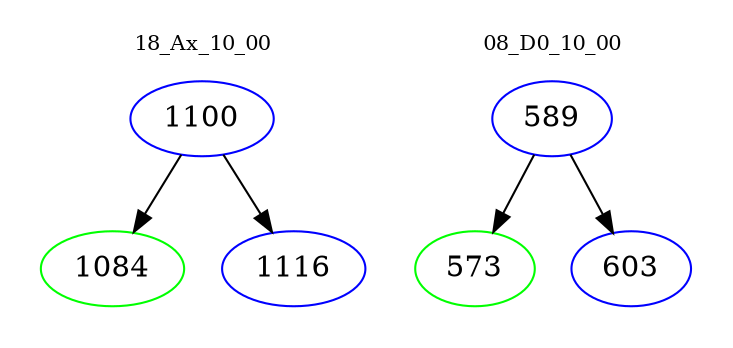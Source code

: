 digraph{
subgraph cluster_0 {
color = white
label = "18_Ax_10_00";
fontsize=10;
T0_1100 [label="1100", color="blue"]
T0_1100 -> T0_1084 [color="black"]
T0_1084 [label="1084", color="green"]
T0_1100 -> T0_1116 [color="black"]
T0_1116 [label="1116", color="blue"]
}
subgraph cluster_1 {
color = white
label = "08_D0_10_00";
fontsize=10;
T1_589 [label="589", color="blue"]
T1_589 -> T1_573 [color="black"]
T1_573 [label="573", color="green"]
T1_589 -> T1_603 [color="black"]
T1_603 [label="603", color="blue"]
}
}
